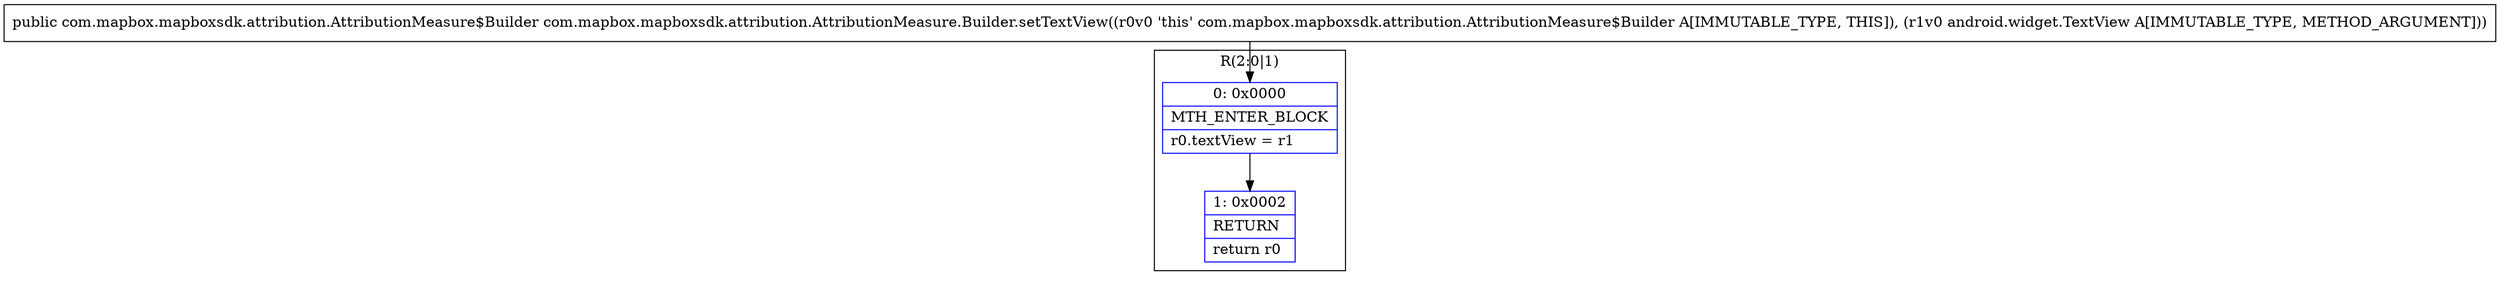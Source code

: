 digraph "CFG forcom.mapbox.mapboxsdk.attribution.AttributionMeasure.Builder.setTextView(Landroid\/widget\/TextView;)Lcom\/mapbox\/mapboxsdk\/attribution\/AttributionMeasure$Builder;" {
subgraph cluster_Region_2006328090 {
label = "R(2:0|1)";
node [shape=record,color=blue];
Node_0 [shape=record,label="{0\:\ 0x0000|MTH_ENTER_BLOCK\l|r0.textView = r1\l}"];
Node_1 [shape=record,label="{1\:\ 0x0002|RETURN\l|return r0\l}"];
}
MethodNode[shape=record,label="{public com.mapbox.mapboxsdk.attribution.AttributionMeasure$Builder com.mapbox.mapboxsdk.attribution.AttributionMeasure.Builder.setTextView((r0v0 'this' com.mapbox.mapboxsdk.attribution.AttributionMeasure$Builder A[IMMUTABLE_TYPE, THIS]), (r1v0 android.widget.TextView A[IMMUTABLE_TYPE, METHOD_ARGUMENT])) }"];
MethodNode -> Node_0;
Node_0 -> Node_1;
}

